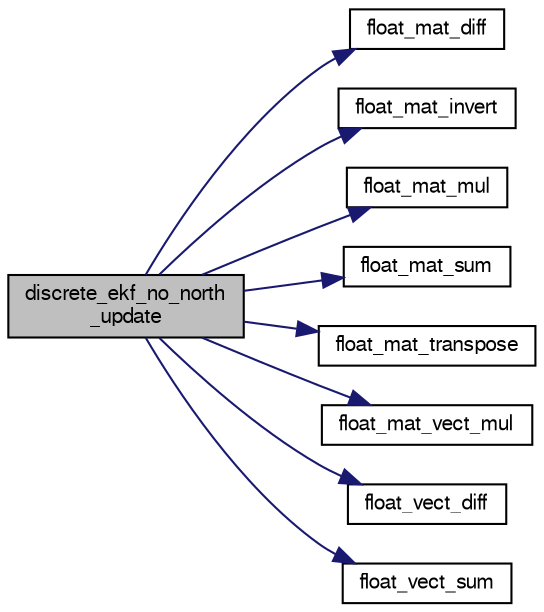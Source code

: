 digraph "discrete_ekf_no_north_update"
{
  edge [fontname="FreeSans",fontsize="10",labelfontname="FreeSans",labelfontsize="10"];
  node [fontname="FreeSans",fontsize="10",shape=record];
  rankdir="LR";
  Node1 [label="discrete_ekf_no_north\l_update",height=0.2,width=0.4,color="black", fillcolor="grey75", style="filled", fontcolor="black"];
  Node1 -> Node2 [color="midnightblue",fontsize="10",style="solid",fontname="FreeSans"];
  Node2 [label="float_mat_diff",height=0.2,width=0.4,color="black", fillcolor="white", style="filled",URL="$group__math__algebra__float.html#ga1745d42e98bc12c54451a2798b8804a8",tooltip="o = a - b "];
  Node1 -> Node3 [color="midnightblue",fontsize="10",style="solid",fontname="FreeSans"];
  Node3 [label="float_mat_invert",height=0.2,width=0.4,color="black", fillcolor="white", style="filled",URL="$group__math__algebra__float.html#gac709319b9359bbc53bf3f6a5a57e66b0",tooltip="Calculate inverse of any n x n matrix (passed as C array) o = mat^-1 Algorithm verified with Matlab..."];
  Node1 -> Node4 [color="midnightblue",fontsize="10",style="solid",fontname="FreeSans"];
  Node4 [label="float_mat_mul",height=0.2,width=0.4,color="black", fillcolor="white", style="filled",URL="$group__math__algebra__float.html#gaa2086b4cd9a5203452c165ee3c55eaee",tooltip="o = a * b "];
  Node1 -> Node5 [color="midnightblue",fontsize="10",style="solid",fontname="FreeSans"];
  Node5 [label="float_mat_sum",height=0.2,width=0.4,color="black", fillcolor="white", style="filled",URL="$group__math__algebra__float.html#ga2d143f10f40b2f1299abc89b74d45a7d",tooltip="o = a + b "];
  Node1 -> Node6 [color="midnightblue",fontsize="10",style="solid",fontname="FreeSans"];
  Node6 [label="float_mat_transpose",height=0.2,width=0.4,color="black", fillcolor="white", style="filled",URL="$group__math__algebra__float.html#gac0b12ae200ef9402d3f1bc63d9997118",tooltip="transpose non-square matrix "];
  Node1 -> Node7 [color="midnightblue",fontsize="10",style="solid",fontname="FreeSans"];
  Node7 [label="float_mat_vect_mul",height=0.2,width=0.4,color="black", fillcolor="white", style="filled",URL="$group__math__algebra__float.html#ga51d4918e372875631e37401779d07b83",tooltip="o = a * b "];
  Node1 -> Node8 [color="midnightblue",fontsize="10",style="solid",fontname="FreeSans"];
  Node8 [label="float_vect_diff",height=0.2,width=0.4,color="black", fillcolor="white", style="filled",URL="$group__math__algebra__float.html#gaa33d68b46bc4922889e1fc931c6318fd",tooltip="o = a - b "];
  Node1 -> Node9 [color="midnightblue",fontsize="10",style="solid",fontname="FreeSans"];
  Node9 [label="float_vect_sum",height=0.2,width=0.4,color="black", fillcolor="white", style="filled",URL="$group__math__algebra__float.html#ga0c9a0d18305c582cf58a79771919c1e9",tooltip="o = a + b "];
}
